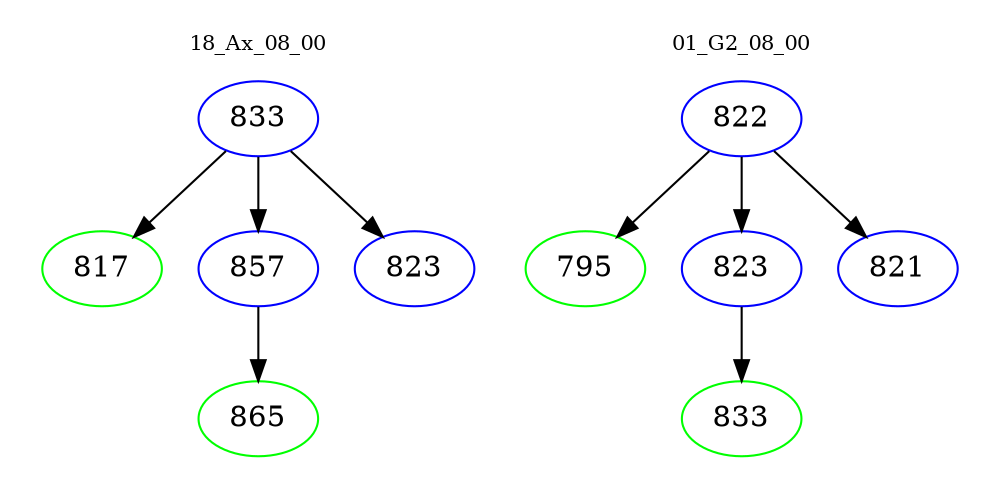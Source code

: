 digraph{
subgraph cluster_0 {
color = white
label = "18_Ax_08_00";
fontsize=10;
T0_833 [label="833", color="blue"]
T0_833 -> T0_817 [color="black"]
T0_817 [label="817", color="green"]
T0_833 -> T0_857 [color="black"]
T0_857 [label="857", color="blue"]
T0_857 -> T0_865 [color="black"]
T0_865 [label="865", color="green"]
T0_833 -> T0_823 [color="black"]
T0_823 [label="823", color="blue"]
}
subgraph cluster_1 {
color = white
label = "01_G2_08_00";
fontsize=10;
T1_822 [label="822", color="blue"]
T1_822 -> T1_795 [color="black"]
T1_795 [label="795", color="green"]
T1_822 -> T1_823 [color="black"]
T1_823 [label="823", color="blue"]
T1_823 -> T1_833 [color="black"]
T1_833 [label="833", color="green"]
T1_822 -> T1_821 [color="black"]
T1_821 [label="821", color="blue"]
}
}
